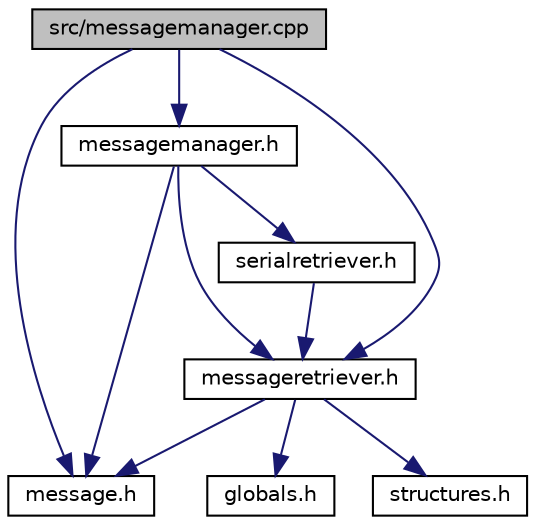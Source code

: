 digraph "src/messagemanager.cpp"
{
 // LATEX_PDF_SIZE
  edge [fontname="Helvetica",fontsize="10",labelfontname="Helvetica",labelfontsize="10"];
  node [fontname="Helvetica",fontsize="10",shape=record];
  Node1 [label="src/messagemanager.cpp",height=0.2,width=0.4,color="black", fillcolor="grey75", style="filled", fontcolor="black",tooltip="Contains definitions of funcitons from messagemanager.h."];
  Node1 -> Node2 [color="midnightblue",fontsize="10",style="solid",fontname="Helvetica"];
  Node2 [label="messagemanager.h",height=0.2,width=0.4,color="black", fillcolor="white", style="filled",URL="$src_2messagemanager_8h.html",tooltip="This file contains the interface for how incoming messages will be handled."];
  Node2 -> Node3 [color="midnightblue",fontsize="10",style="solid",fontname="Helvetica"];
  Node3 [label="message.h",height=0.2,width=0.4,color="black", fillcolor="white", style="filled",URL="$src_2message_8h_source.html",tooltip=" "];
  Node2 -> Node4 [color="midnightblue",fontsize="10",style="solid",fontname="Helvetica"];
  Node4 [label="messageretriever.h",height=0.2,width=0.4,color="black", fillcolor="white", style="filled",URL="$src_2messageretriever_8h.html",tooltip="Message retriever base class for the led light strip."];
  Node4 -> Node5 [color="midnightblue",fontsize="10",style="solid",fontname="Helvetica"];
  Node5 [label="globals.h",height=0.2,width=0.4,color="black", fillcolor="white", style="filled",URL="$src_2globals_8h_source.html",tooltip=" "];
  Node4 -> Node3 [color="midnightblue",fontsize="10",style="solid",fontname="Helvetica"];
  Node4 -> Node6 [color="midnightblue",fontsize="10",style="solid",fontname="Helvetica"];
  Node6 [label="structures.h",height=0.2,width=0.4,color="black", fillcolor="white", style="filled",URL="$src_2structures_8h.html",tooltip="Declerations of data structures that can be used throughout this project."];
  Node2 -> Node7 [color="midnightblue",fontsize="10",style="solid",fontname="Helvetica"];
  Node7 [label="serialretriever.h",height=0.2,width=0.4,color="black", fillcolor="white", style="filled",URL="$serialretriever_8h.html",tooltip="The serial message retriever. This will accept messages over serial."];
  Node7 -> Node4 [color="midnightblue",fontsize="10",style="solid",fontname="Helvetica"];
  Node1 -> Node4 [color="midnightblue",fontsize="10",style="solid",fontname="Helvetica"];
  Node1 -> Node3 [color="midnightblue",fontsize="10",style="solid",fontname="Helvetica"];
}
